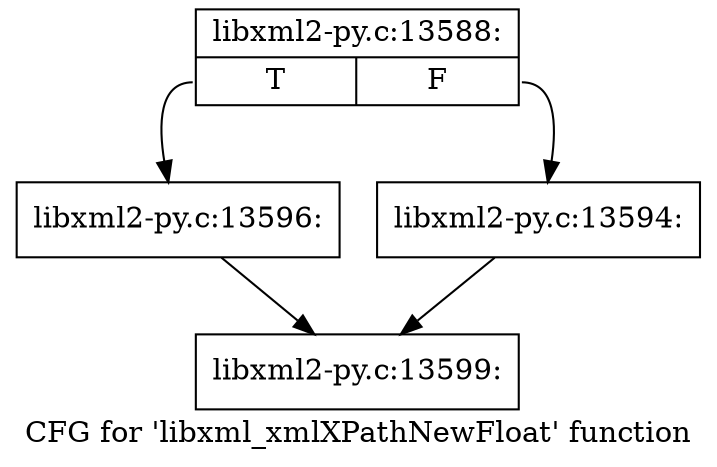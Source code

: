 digraph "CFG for 'libxml_xmlXPathNewFloat' function" {
	label="CFG for 'libxml_xmlXPathNewFloat' function";

	Node0x42d4c90 [shape=record,label="{libxml2-py.c:13588:|{<s0>T|<s1>F}}"];
	Node0x42d4c90:s0 -> Node0x4850660;
	Node0x42d4c90:s1 -> Node0x4850610;
	Node0x4850610 [shape=record,label="{libxml2-py.c:13594:}"];
	Node0x4850610 -> Node0x42d49d0;
	Node0x4850660 [shape=record,label="{libxml2-py.c:13596:}"];
	Node0x4850660 -> Node0x42d49d0;
	Node0x42d49d0 [shape=record,label="{libxml2-py.c:13599:}"];
}
